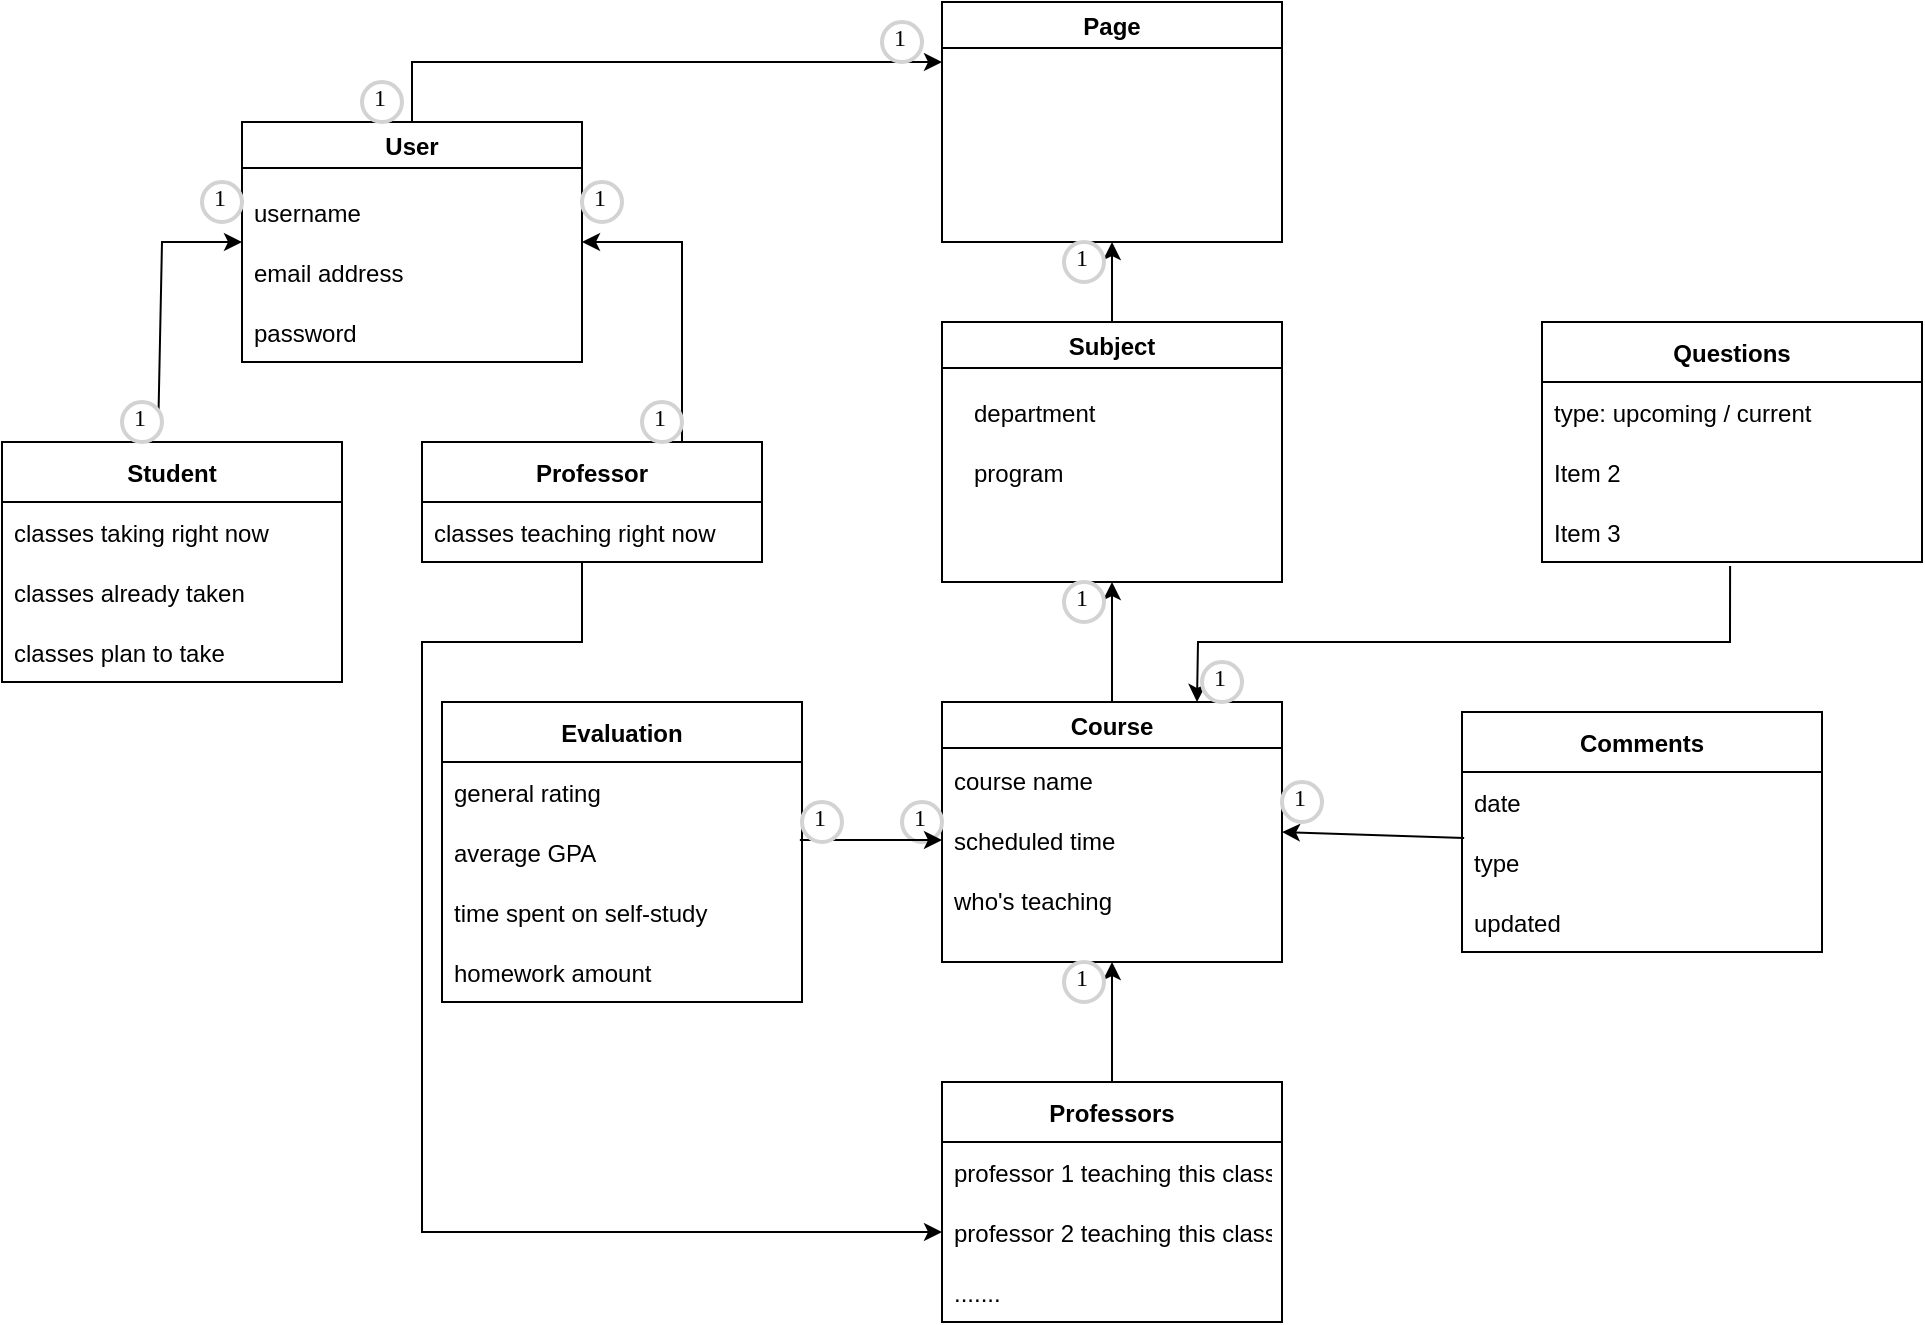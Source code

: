 <mxfile version="20.4.0" type="github">
  <diagram id="fjUW5t_5JLLUhY-h7Qe-" name="Page-1">
    <mxGraphModel dx="1186" dy="645" grid="1" gridSize="10" guides="1" tooltips="1" connect="1" arrows="1" fold="1" page="1" pageScale="1" pageWidth="1169" pageHeight="827" math="0" shadow="0">
      <root>
        <mxCell id="0" />
        <mxCell id="1" parent="0" />
        <mxCell id="Rf-LpQRf5D3BdZ3Agsb2-2" value="User" style="swimlane;" parent="1" vertex="1">
          <mxGeometry x="160" y="100" width="170" height="120" as="geometry">
            <mxRectangle x="340" y="70" width="70" height="30" as="alternateBounds" />
          </mxGeometry>
        </mxCell>
        <mxCell id="jroqzPMtuXsRnTmYKwKe-1" value="username" style="text;strokeColor=none;fillColor=none;align=left;verticalAlign=middle;spacingLeft=4;spacingRight=4;overflow=hidden;points=[[0,0.5],[1,0.5]];portConstraint=eastwest;rotatable=0;" parent="Rf-LpQRf5D3BdZ3Agsb2-2" vertex="1">
          <mxGeometry y="30" width="80" height="30" as="geometry" />
        </mxCell>
        <mxCell id="jroqzPMtuXsRnTmYKwKe-2" value="email address" style="text;strokeColor=none;fillColor=none;align=left;verticalAlign=middle;spacingLeft=4;spacingRight=4;overflow=hidden;points=[[0,0.5],[1,0.5]];portConstraint=eastwest;rotatable=0;" parent="Rf-LpQRf5D3BdZ3Agsb2-2" vertex="1">
          <mxGeometry y="60" width="100" height="30" as="geometry" />
        </mxCell>
        <mxCell id="jroqzPMtuXsRnTmYKwKe-3" value="password" style="text;strokeColor=none;fillColor=none;align=left;verticalAlign=middle;spacingLeft=4;spacingRight=4;overflow=hidden;points=[[0,0.5],[1,0.5]];portConstraint=eastwest;rotatable=0;" parent="Rf-LpQRf5D3BdZ3Agsb2-2" vertex="1">
          <mxGeometry y="90" width="100" height="30" as="geometry" />
        </mxCell>
        <mxCell id="Rf-LpQRf5D3BdZ3Agsb2-4" value="Professor" style="swimlane;fontStyle=1;childLayout=stackLayout;horizontal=1;startSize=30;horizontalStack=0;resizeParent=1;resizeParentMax=0;resizeLast=0;collapsible=1;marginBottom=0;" parent="1" vertex="1">
          <mxGeometry x="250" y="260" width="170" height="60" as="geometry" />
        </mxCell>
        <mxCell id="Rf-LpQRf5D3BdZ3Agsb2-5" value="classes teaching right now" style="text;strokeColor=none;fillColor=none;align=left;verticalAlign=middle;spacingLeft=4;spacingRight=4;overflow=hidden;points=[[0,0.5],[1,0.5]];portConstraint=eastwest;rotatable=0;" parent="Rf-LpQRf5D3BdZ3Agsb2-4" vertex="1">
          <mxGeometry y="30" width="170" height="30" as="geometry" />
        </mxCell>
        <mxCell id="Rf-LpQRf5D3BdZ3Agsb2-8" value="Student" style="swimlane;fontStyle=1;childLayout=stackLayout;horizontal=1;startSize=30;horizontalStack=0;resizeParent=1;resizeParentMax=0;resizeLast=0;collapsible=1;marginBottom=0;" parent="1" vertex="1">
          <mxGeometry x="40" y="260" width="170" height="120" as="geometry" />
        </mxCell>
        <mxCell id="Rf-LpQRf5D3BdZ3Agsb2-9" value="classes taking right now" style="text;strokeColor=none;fillColor=none;align=left;verticalAlign=middle;spacingLeft=4;spacingRight=4;overflow=hidden;points=[[0,0.5],[1,0.5]];portConstraint=eastwest;rotatable=0;" parent="Rf-LpQRf5D3BdZ3Agsb2-8" vertex="1">
          <mxGeometry y="30" width="170" height="30" as="geometry" />
        </mxCell>
        <mxCell id="Rf-LpQRf5D3BdZ3Agsb2-10" value="classes already taken" style="text;strokeColor=none;fillColor=none;align=left;verticalAlign=middle;spacingLeft=4;spacingRight=4;overflow=hidden;points=[[0,0.5],[1,0.5]];portConstraint=eastwest;rotatable=0;" parent="Rf-LpQRf5D3BdZ3Agsb2-8" vertex="1">
          <mxGeometry y="60" width="170" height="30" as="geometry" />
        </mxCell>
        <mxCell id="Rf-LpQRf5D3BdZ3Agsb2-11" value="classes plan to take" style="text;strokeColor=none;fillColor=none;align=left;verticalAlign=middle;spacingLeft=4;spacingRight=4;overflow=hidden;points=[[0,0.5],[1,0.5]];portConstraint=eastwest;rotatable=0;" parent="Rf-LpQRf5D3BdZ3Agsb2-8" vertex="1">
          <mxGeometry y="90" width="170" height="30" as="geometry" />
        </mxCell>
        <mxCell id="8ZfotOdyHAAZsfRwqun4-1" value="Page" style="swimlane;" parent="1" vertex="1">
          <mxGeometry x="510" y="40" width="170" height="120" as="geometry" />
        </mxCell>
        <mxCell id="kky1PcArdZweyAwJxnqO-1" value="Comments" style="swimlane;fontStyle=1;childLayout=stackLayout;horizontal=1;startSize=30;horizontalStack=0;resizeParent=1;resizeParentMax=0;resizeLast=0;collapsible=1;marginBottom=0;" parent="1" vertex="1">
          <mxGeometry x="770" y="395" width="180" height="120" as="geometry" />
        </mxCell>
        <mxCell id="kky1PcArdZweyAwJxnqO-2" value="date " style="text;strokeColor=none;fillColor=none;align=left;verticalAlign=middle;spacingLeft=4;spacingRight=4;overflow=hidden;points=[[0,0.5],[1,0.5]];portConstraint=eastwest;rotatable=0;" parent="kky1PcArdZweyAwJxnqO-1" vertex="1">
          <mxGeometry y="30" width="180" height="30" as="geometry" />
        </mxCell>
        <mxCell id="kky1PcArdZweyAwJxnqO-3" value="type" style="text;strokeColor=none;fillColor=none;align=left;verticalAlign=middle;spacingLeft=4;spacingRight=4;overflow=hidden;points=[[0,0.5],[1,0.5]];portConstraint=eastwest;rotatable=0;" parent="kky1PcArdZweyAwJxnqO-1" vertex="1">
          <mxGeometry y="60" width="180" height="30" as="geometry" />
        </mxCell>
        <mxCell id="kky1PcArdZweyAwJxnqO-4" value="updated" style="text;strokeColor=none;fillColor=none;align=left;verticalAlign=middle;spacingLeft=4;spacingRight=4;overflow=hidden;points=[[0,0.5],[1,0.5]];portConstraint=eastwest;rotatable=0;" parent="kky1PcArdZweyAwJxnqO-1" vertex="1">
          <mxGeometry y="90" width="180" height="30" as="geometry" />
        </mxCell>
        <mxCell id="Z6ECKYtboV5xlG9ciu33-1" value="Subject" style="swimlane;startSize=23;" parent="1" vertex="1">
          <mxGeometry x="510" y="200" width="170" height="130" as="geometry" />
        </mxCell>
        <mxCell id="4sYmoceT9LvjSxw23FA--1" value="department" style="text;strokeColor=none;fillColor=none;align=left;verticalAlign=middle;spacingLeft=4;spacingRight=4;overflow=hidden;points=[[0,0.5],[1,0.5]];portConstraint=eastwest;rotatable=0;" parent="Z6ECKYtboV5xlG9ciu33-1" vertex="1">
          <mxGeometry x="10" y="30" width="80" height="30" as="geometry" />
        </mxCell>
        <mxCell id="w8Y527oQL2VR_NoDsWR7-1" value="program" style="text;strokeColor=none;fillColor=none;align=left;verticalAlign=middle;spacingLeft=4;spacingRight=4;overflow=hidden;points=[[0,0.5],[1,0.5]];portConstraint=eastwest;rotatable=0;" parent="Z6ECKYtboV5xlG9ciu33-1" vertex="1">
          <mxGeometry x="10" y="60" width="80" height="30" as="geometry" />
        </mxCell>
        <mxCell id="kky1PcArdZweyAwJxnqO-5" value="Professors" style="swimlane;fontStyle=1;childLayout=stackLayout;horizontal=1;startSize=30;horizontalStack=0;resizeParent=1;resizeParentMax=0;resizeLast=0;collapsible=1;marginBottom=0;" parent="1" vertex="1">
          <mxGeometry x="510" y="580" width="170" height="120" as="geometry" />
        </mxCell>
        <mxCell id="kky1PcArdZweyAwJxnqO-6" value="professor 1 teaching this class" style="text;strokeColor=none;fillColor=none;align=left;verticalAlign=middle;spacingLeft=4;spacingRight=4;overflow=hidden;points=[[0,0.5],[1,0.5]];portConstraint=eastwest;rotatable=0;" parent="kky1PcArdZweyAwJxnqO-5" vertex="1">
          <mxGeometry y="30" width="170" height="30" as="geometry" />
        </mxCell>
        <mxCell id="kky1PcArdZweyAwJxnqO-7" value="professor 2 teaching this class" style="text;strokeColor=none;fillColor=none;align=left;verticalAlign=middle;spacingLeft=4;spacingRight=4;overflow=hidden;points=[[0,0.5],[1,0.5]];portConstraint=eastwest;rotatable=0;" parent="kky1PcArdZweyAwJxnqO-5" vertex="1">
          <mxGeometry y="60" width="170" height="30" as="geometry" />
        </mxCell>
        <mxCell id="kky1PcArdZweyAwJxnqO-8" value="......." style="text;strokeColor=none;fillColor=none;align=left;verticalAlign=middle;spacingLeft=4;spacingRight=4;overflow=hidden;points=[[0,0.5],[1,0.5]];portConstraint=eastwest;rotatable=0;" parent="kky1PcArdZweyAwJxnqO-5" vertex="1">
          <mxGeometry y="90" width="170" height="30" as="geometry" />
        </mxCell>
        <mxCell id="Z6ECKYtboV5xlG9ciu33-2" value="Course" style="swimlane;" parent="1" vertex="1">
          <mxGeometry x="510" y="390" width="170" height="130" as="geometry" />
        </mxCell>
        <mxCell id="jroqzPMtuXsRnTmYKwKe-5" value="course name" style="text;strokeColor=none;fillColor=none;align=left;verticalAlign=middle;spacingLeft=4;spacingRight=4;overflow=hidden;points=[[0,0.5],[1,0.5]];portConstraint=eastwest;rotatable=0;" parent="Z6ECKYtboV5xlG9ciu33-2" vertex="1">
          <mxGeometry y="24" width="80" height="30" as="geometry" />
        </mxCell>
        <mxCell id="jroqzPMtuXsRnTmYKwKe-6" value="scheduled time" style="text;strokeColor=none;fillColor=none;align=left;verticalAlign=middle;spacingLeft=4;spacingRight=4;overflow=hidden;points=[[0,0.5],[1,0.5]];portConstraint=eastwest;rotatable=0;" parent="Z6ECKYtboV5xlG9ciu33-2" vertex="1">
          <mxGeometry y="54" width="100" height="30" as="geometry" />
        </mxCell>
        <mxCell id="jroqzPMtuXsRnTmYKwKe-7" value="who&#39;s teaching" style="text;strokeColor=none;fillColor=none;align=left;verticalAlign=middle;spacingLeft=4;spacingRight=4;overflow=hidden;points=[[0,0.5],[1,0.5]];portConstraint=eastwest;rotatable=0;" parent="Z6ECKYtboV5xlG9ciu33-2" vertex="1">
          <mxGeometry y="84" width="100" height="30" as="geometry" />
        </mxCell>
        <mxCell id="1KK6vJ_WBLjKNo60QI75-4" value="1" style="ellipse;whiteSpace=wrap;html=1;aspect=fixed;strokeWidth=2;fontFamily=Tahoma;spacingBottom=4;spacingRight=2;strokeColor=#d3d3d3;" parent="Z6ECKYtboV5xlG9ciu33-2" vertex="1">
          <mxGeometry x="-20" y="50" width="20" height="20" as="geometry" />
        </mxCell>
        <mxCell id="kky1PcArdZweyAwJxnqO-14" value="Questions" style="swimlane;fontStyle=1;childLayout=stackLayout;horizontal=1;startSize=30;horizontalStack=0;resizeParent=1;resizeParentMax=0;resizeLast=0;collapsible=1;marginBottom=0;" parent="1" vertex="1">
          <mxGeometry x="810" y="200" width="190" height="120" as="geometry" />
        </mxCell>
        <mxCell id="kky1PcArdZweyAwJxnqO-15" value="type: upcoming / current" style="text;strokeColor=none;fillColor=none;align=left;verticalAlign=middle;spacingLeft=4;spacingRight=4;overflow=hidden;points=[[0,0.5],[1,0.5]];portConstraint=eastwest;rotatable=0;" parent="kky1PcArdZweyAwJxnqO-14" vertex="1">
          <mxGeometry y="30" width="190" height="30" as="geometry" />
        </mxCell>
        <mxCell id="kky1PcArdZweyAwJxnqO-16" value="Item 2" style="text;strokeColor=none;fillColor=none;align=left;verticalAlign=middle;spacingLeft=4;spacingRight=4;overflow=hidden;points=[[0,0.5],[1,0.5]];portConstraint=eastwest;rotatable=0;" parent="kky1PcArdZweyAwJxnqO-14" vertex="1">
          <mxGeometry y="60" width="190" height="30" as="geometry" />
        </mxCell>
        <mxCell id="kky1PcArdZweyAwJxnqO-17" value="Item 3" style="text;strokeColor=none;fillColor=none;align=left;verticalAlign=middle;spacingLeft=4;spacingRight=4;overflow=hidden;points=[[0,0.5],[1,0.5]];portConstraint=eastwest;rotatable=0;" parent="kky1PcArdZweyAwJxnqO-14" vertex="1">
          <mxGeometry y="90" width="190" height="30" as="geometry" />
        </mxCell>
        <mxCell id="kky1PcArdZweyAwJxnqO-27" value="Evaluation" style="swimlane;fontStyle=1;childLayout=stackLayout;horizontal=1;startSize=30;horizontalStack=0;resizeParent=1;resizeParentMax=0;resizeLast=0;collapsible=1;marginBottom=0;" parent="1" vertex="1">
          <mxGeometry x="260" y="390" width="180" height="150" as="geometry" />
        </mxCell>
        <mxCell id="kky1PcArdZweyAwJxnqO-28" value="general rating " style="text;strokeColor=none;fillColor=none;align=left;verticalAlign=middle;spacingLeft=4;spacingRight=4;overflow=hidden;points=[[0,0.5],[1,0.5]];portConstraint=eastwest;rotatable=0;" parent="kky1PcArdZweyAwJxnqO-27" vertex="1">
          <mxGeometry y="30" width="180" height="30" as="geometry" />
        </mxCell>
        <mxCell id="kky1PcArdZweyAwJxnqO-29" value="average GPA" style="text;strokeColor=none;fillColor=none;align=left;verticalAlign=middle;spacingLeft=4;spacingRight=4;overflow=hidden;points=[[0,0.5],[1,0.5]];portConstraint=eastwest;rotatable=0;" parent="kky1PcArdZweyAwJxnqO-27" vertex="1">
          <mxGeometry y="60" width="180" height="30" as="geometry" />
        </mxCell>
        <mxCell id="kky1PcArdZweyAwJxnqO-30" value="time spent on self-study" style="text;strokeColor=none;fillColor=none;align=left;verticalAlign=middle;spacingLeft=4;spacingRight=4;overflow=hidden;points=[[0,0.5],[1,0.5]];portConstraint=eastwest;rotatable=0;" parent="kky1PcArdZweyAwJxnqO-27" vertex="1">
          <mxGeometry y="90" width="180" height="30" as="geometry" />
        </mxCell>
        <mxCell id="nMA1DD51LWFkHTnTGEwO-1" value="homework amount" style="text;strokeColor=none;fillColor=none;align=left;verticalAlign=middle;spacingLeft=4;spacingRight=4;overflow=hidden;points=[[0,0.5],[1,0.5]];portConstraint=eastwest;rotatable=0;" parent="kky1PcArdZweyAwJxnqO-27" vertex="1">
          <mxGeometry y="120" width="180" height="30" as="geometry" />
        </mxCell>
        <mxCell id="lYnsug95J3_4KM0W3LIW-1" value="" style="endArrow=classic;html=1;rounded=0;entryX=1;entryY=0.5;entryDx=0;entryDy=0;" parent="1" target="Rf-LpQRf5D3BdZ3Agsb2-2" edge="1">
          <mxGeometry width="50" height="50" relative="1" as="geometry">
            <mxPoint x="380" y="260" as="sourcePoint" />
            <mxPoint x="380" y="160" as="targetPoint" />
            <Array as="points">
              <mxPoint x="380" y="160" />
            </Array>
          </mxGeometry>
        </mxCell>
        <mxCell id="lYnsug95J3_4KM0W3LIW-2" value="" style="endArrow=classic;html=1;rounded=0;entryX=0;entryY=0.5;entryDx=0;entryDy=0;exitX=0.459;exitY=-0.025;exitDx=0;exitDy=0;exitPerimeter=0;" parent="1" source="Rf-LpQRf5D3BdZ3Agsb2-8" target="Rf-LpQRf5D3BdZ3Agsb2-2" edge="1">
          <mxGeometry width="50" height="50" relative="1" as="geometry">
            <mxPoint x="80" y="260" as="sourcePoint" />
            <mxPoint x="80" y="160" as="targetPoint" />
            <Array as="points">
              <mxPoint x="120" y="160" />
            </Array>
          </mxGeometry>
        </mxCell>
        <mxCell id="tRocEFbEkvHCLq2x_nN1-1" value="" style="endArrow=classic;html=1;rounded=0;entryX=0.5;entryY=1;entryDx=0;entryDy=0;exitX=0.5;exitY=0;exitDx=0;exitDy=0;" parent="1" source="Z6ECKYtboV5xlG9ciu33-2" target="Z6ECKYtboV5xlG9ciu33-1" edge="1">
          <mxGeometry width="50" height="50" relative="1" as="geometry">
            <mxPoint x="600" y="390" as="sourcePoint" />
            <mxPoint x="650" y="340" as="targetPoint" />
          </mxGeometry>
        </mxCell>
        <mxCell id="tRocEFbEkvHCLq2x_nN1-2" value="" style="endArrow=classic;html=1;rounded=0;exitX=0.006;exitY=0.1;exitDx=0;exitDy=0;exitPerimeter=0;entryX=1;entryY=0.5;entryDx=0;entryDy=0;" parent="1" source="kky1PcArdZweyAwJxnqO-3" target="Z6ECKYtboV5xlG9ciu33-2" edge="1">
          <mxGeometry width="50" height="50" relative="1" as="geometry">
            <mxPoint x="560" y="400" as="sourcePoint" />
            <mxPoint x="700" y="480" as="targetPoint" />
          </mxGeometry>
        </mxCell>
        <mxCell id="tRocEFbEkvHCLq2x_nN1-3" value="" style="endArrow=classic;html=1;rounded=0;exitX=0.994;exitY=0.3;exitDx=0;exitDy=0;exitPerimeter=0;entryX=0;entryY=0.5;entryDx=0;entryDy=0;" parent="1" source="kky1PcArdZweyAwJxnqO-29" target="jroqzPMtuXsRnTmYKwKe-6" edge="1">
          <mxGeometry width="50" height="50" relative="1" as="geometry">
            <mxPoint x="560" y="400" as="sourcePoint" />
            <mxPoint x="490" y="510" as="targetPoint" />
          </mxGeometry>
        </mxCell>
        <mxCell id="tRocEFbEkvHCLq2x_nN1-4" value="" style="endArrow=classic;html=1;rounded=0;entryX=0.5;entryY=1;entryDx=0;entryDy=0;exitX=0.5;exitY=0;exitDx=0;exitDy=0;" parent="1" source="kky1PcArdZweyAwJxnqO-5" target="Z6ECKYtboV5xlG9ciu33-2" edge="1">
          <mxGeometry width="50" height="50" relative="1" as="geometry">
            <mxPoint x="590" y="580" as="sourcePoint" />
            <mxPoint x="640" y="530" as="targetPoint" />
          </mxGeometry>
        </mxCell>
        <mxCell id="tRocEFbEkvHCLq2x_nN1-6" value="" style="endArrow=classic;html=1;rounded=0;entryX=0.5;entryY=1;entryDx=0;entryDy=0;exitX=0.5;exitY=0;exitDx=0;exitDy=0;" parent="1" source="Z6ECKYtboV5xlG9ciu33-1" target="8ZfotOdyHAAZsfRwqun4-1" edge="1">
          <mxGeometry width="50" height="50" relative="1" as="geometry">
            <mxPoint x="600" y="200" as="sourcePoint" />
            <mxPoint x="650" y="150" as="targetPoint" />
          </mxGeometry>
        </mxCell>
        <mxCell id="tRocEFbEkvHCLq2x_nN1-8" value="" style="endArrow=classic;html=1;rounded=0;entryX=0;entryY=0.5;entryDx=0;entryDy=0;" parent="1" target="kky1PcArdZweyAwJxnqO-7" edge="1">
          <mxGeometry width="50" height="50" relative="1" as="geometry">
            <mxPoint x="330" y="320" as="sourcePoint" />
            <mxPoint x="330" y="370" as="targetPoint" />
            <Array as="points">
              <mxPoint x="330" y="360" />
              <mxPoint x="250" y="360" />
              <mxPoint x="250" y="655" />
            </Array>
          </mxGeometry>
        </mxCell>
        <mxCell id="ifijxUPeMb1umXqrVvSg-1" value="" style="endArrow=classic;html=1;rounded=0;exitX=0.5;exitY=0;exitDx=0;exitDy=0;entryX=0;entryY=0.25;entryDx=0;entryDy=0;" parent="1" source="Rf-LpQRf5D3BdZ3Agsb2-2" target="8ZfotOdyHAAZsfRwqun4-1" edge="1">
          <mxGeometry width="50" height="50" relative="1" as="geometry">
            <mxPoint x="560" y="360" as="sourcePoint" />
            <mxPoint x="610" y="310" as="targetPoint" />
            <Array as="points">
              <mxPoint x="245" y="70" />
            </Array>
          </mxGeometry>
        </mxCell>
        <mxCell id="ifijxUPeMb1umXqrVvSg-2" value="1" style="ellipse;whiteSpace=wrap;html=1;aspect=fixed;strokeWidth=2;fontFamily=Tahoma;spacingBottom=4;spacingRight=2;strokeColor=#d3d3d3;" parent="1" vertex="1">
          <mxGeometry x="220" y="80" width="20" height="20" as="geometry" />
        </mxCell>
        <mxCell id="ifijxUPeMb1umXqrVvSg-3" value="1" style="ellipse;whiteSpace=wrap;html=1;aspect=fixed;strokeWidth=2;fontFamily=Tahoma;spacingBottom=4;spacingRight=2;strokeColor=#d3d3d3;" parent="1" vertex="1">
          <mxGeometry x="480" y="50" width="20" height="20" as="geometry" />
        </mxCell>
        <mxCell id="WUgLFeIccOkSj3ZAhFew-2" value="" style="shape=image;html=1;verticalAlign=top;verticalLabelPosition=bottom;labelBackgroundColor=#ffffff;imageAspect=0;aspect=fixed;image=https://cdn2.iconfinder.com/data/icons/css-vol-1/24/asterisk-128.png" parent="1" vertex="1">
          <mxGeometry x="571" y="560" width="28" height="28" as="geometry" />
        </mxCell>
        <mxCell id="1KK6vJ_WBLjKNo60QI75-1" value="" style="shape=image;html=1;verticalAlign=top;verticalLabelPosition=bottom;labelBackgroundColor=#ffffff;imageAspect=0;aspect=fixed;image=https://cdn2.iconfinder.com/data/icons/css-vol-1/24/asterisk-128.png" parent="1" vertex="1">
          <mxGeometry x="742" y="432" width="28" height="28" as="geometry" />
        </mxCell>
        <mxCell id="1KK6vJ_WBLjKNo60QI75-2" value="1" style="ellipse;whiteSpace=wrap;html=1;aspect=fixed;strokeWidth=2;fontFamily=Tahoma;spacingBottom=4;spacingRight=2;strokeColor=#d3d3d3;" parent="1" vertex="1">
          <mxGeometry x="680" y="430" width="20" height="20" as="geometry" />
        </mxCell>
        <mxCell id="1KK6vJ_WBLjKNo60QI75-3" value="1" style="ellipse;whiteSpace=wrap;html=1;aspect=fixed;strokeWidth=2;fontFamily=Tahoma;spacingBottom=4;spacingRight=2;strokeColor=#d3d3d3;" parent="1" vertex="1">
          <mxGeometry x="440" y="440" width="20" height="20" as="geometry" />
        </mxCell>
        <mxCell id="275bQzxsogLZdzkOdSA_-1" value="" style="endArrow=classic;html=1;rounded=0;exitX=0.495;exitY=1.067;exitDx=0;exitDy=0;exitPerimeter=0;entryX=0.75;entryY=0;entryDx=0;entryDy=0;" parent="1" source="kky1PcArdZweyAwJxnqO-17" target="Z6ECKYtboV5xlG9ciu33-2" edge="1">
          <mxGeometry width="50" height="50" relative="1" as="geometry">
            <mxPoint x="560" y="300" as="sourcePoint" />
            <mxPoint x="610" y="250" as="targetPoint" />
            <Array as="points">
              <mxPoint x="904" y="360" />
              <mxPoint x="638" y="360" />
            </Array>
          </mxGeometry>
        </mxCell>
        <mxCell id="275bQzxsogLZdzkOdSA_-2" value="1" style="ellipse;whiteSpace=wrap;html=1;aspect=fixed;strokeWidth=2;fontFamily=Tahoma;spacingBottom=4;spacingRight=2;strokeColor=#d3d3d3;" parent="1" vertex="1">
          <mxGeometry x="640" y="370" width="20" height="20" as="geometry" />
        </mxCell>
        <mxCell id="275bQzxsogLZdzkOdSA_-3" value="" style="shape=image;html=1;verticalAlign=top;verticalLabelPosition=bottom;labelBackgroundColor=#ffffff;imageAspect=0;aspect=fixed;image=https://cdn2.iconfinder.com/data/icons/css-vol-1/24/asterisk-128.png" parent="1" vertex="1">
          <mxGeometry x="880" y="320" width="28" height="28" as="geometry" />
        </mxCell>
        <mxCell id="275bQzxsogLZdzkOdSA_-4" value="1" style="ellipse;whiteSpace=wrap;html=1;aspect=fixed;strokeWidth=2;fontFamily=Tahoma;spacingBottom=4;spacingRight=2;strokeColor=#d3d3d3;" parent="1" vertex="1">
          <mxGeometry x="100" y="240" width="20" height="20" as="geometry" />
        </mxCell>
        <mxCell id="275bQzxsogLZdzkOdSA_-5" value="1" style="ellipse;whiteSpace=wrap;html=1;aspect=fixed;strokeWidth=2;fontFamily=Tahoma;spacingBottom=4;spacingRight=2;strokeColor=#d3d3d3;" parent="1" vertex="1">
          <mxGeometry x="140" y="130" width="20" height="20" as="geometry" />
        </mxCell>
        <mxCell id="275bQzxsogLZdzkOdSA_-6" value="1" style="ellipse;whiteSpace=wrap;html=1;aspect=fixed;strokeWidth=2;fontFamily=Tahoma;spacingBottom=4;spacingRight=2;strokeColor=#d3d3d3;" parent="1" vertex="1">
          <mxGeometry x="330" y="130" width="20" height="20" as="geometry" />
        </mxCell>
        <mxCell id="275bQzxsogLZdzkOdSA_-7" value="1" style="ellipse;whiteSpace=wrap;html=1;aspect=fixed;strokeWidth=2;fontFamily=Tahoma;spacingBottom=4;spacingRight=2;strokeColor=#d3d3d3;" parent="1" vertex="1">
          <mxGeometry x="360" y="240" width="20" height="20" as="geometry" />
        </mxCell>
        <mxCell id="F02-gfQYr-64_kU5lsW3-2" value="" style="shape=image;html=1;verticalAlign=top;verticalLabelPosition=bottom;labelBackgroundColor=#ffffff;imageAspect=0;aspect=fixed;image=https://cdn2.iconfinder.com/data/icons/css-vol-1/24/asterisk-128.png" parent="1" vertex="1">
          <mxGeometry x="476" y="626" width="28" height="28" as="geometry" />
        </mxCell>
        <mxCell id="F02-gfQYr-64_kU5lsW3-3" value="" style="shape=image;html=1;verticalAlign=top;verticalLabelPosition=bottom;labelBackgroundColor=#ffffff;imageAspect=0;aspect=fixed;image=https://cdn2.iconfinder.com/data/icons/css-vol-1/24/asterisk-128.png" parent="1" vertex="1">
          <mxGeometry x="302" y="320" width="28" height="28" as="geometry" />
        </mxCell>
        <mxCell id="fKGyQi3a3clQC7QVwqZl-1" value="1" style="ellipse;whiteSpace=wrap;html=1;aspect=fixed;strokeWidth=2;fontFamily=Tahoma;spacingBottom=4;spacingRight=2;strokeColor=#d3d3d3;" parent="1" vertex="1">
          <mxGeometry x="571" y="520" width="20" height="20" as="geometry" />
        </mxCell>
        <mxCell id="ML_bjAsHZzWbjQUVbABL-1" value="1" style="ellipse;whiteSpace=wrap;html=1;aspect=fixed;strokeWidth=2;fontFamily=Tahoma;spacingBottom=4;spacingRight=2;strokeColor=#d3d3d3;" parent="1" vertex="1">
          <mxGeometry x="571" y="330" width="20" height="20" as="geometry" />
        </mxCell>
        <mxCell id="ML_bjAsHZzWbjQUVbABL-2" value="" style="shape=image;html=1;verticalAlign=top;verticalLabelPosition=bottom;labelBackgroundColor=#ffffff;imageAspect=0;aspect=fixed;image=https://cdn2.iconfinder.com/data/icons/css-vol-1/24/asterisk-128.png" parent="1" vertex="1">
          <mxGeometry x="567" y="367" width="28" height="28" as="geometry" />
        </mxCell>
        <mxCell id="ML_bjAsHZzWbjQUVbABL-3" value="" style="shape=image;html=1;verticalAlign=top;verticalLabelPosition=bottom;labelBackgroundColor=#ffffff;imageAspect=0;aspect=fixed;image=https://cdn2.iconfinder.com/data/icons/css-vol-1/24/asterisk-128.png" parent="1" vertex="1">
          <mxGeometry x="571" y="180" width="28" height="28" as="geometry" />
        </mxCell>
        <mxCell id="ML_bjAsHZzWbjQUVbABL-4" value="1" style="ellipse;whiteSpace=wrap;html=1;aspect=fixed;strokeWidth=2;fontFamily=Tahoma;spacingBottom=4;spacingRight=2;strokeColor=#d3d3d3;" parent="1" vertex="1">
          <mxGeometry x="571" y="160" width="20" height="20" as="geometry" />
        </mxCell>
      </root>
    </mxGraphModel>
  </diagram>
</mxfile>
